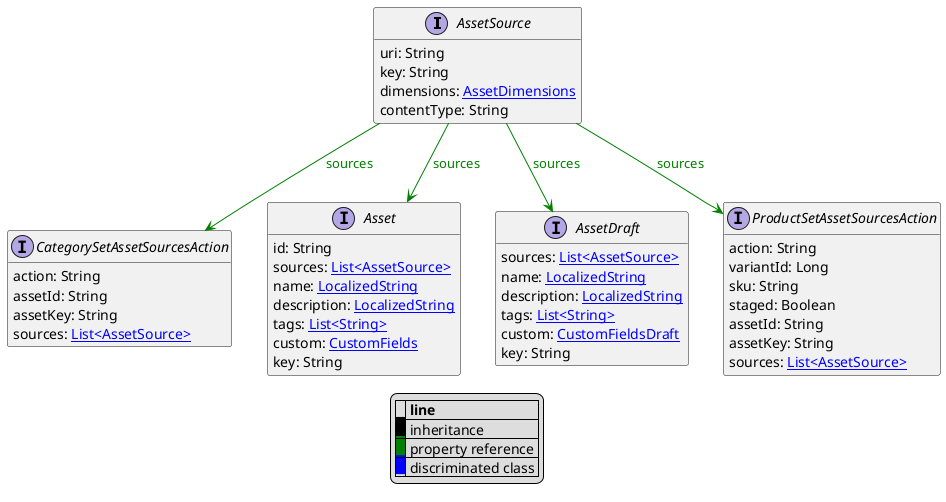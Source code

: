 @startuml

hide empty fields
hide empty methods
legend
|= |= line |
|<back:black>   </back>| inheritance |
|<back:green>   </back>| property reference |
|<back:blue>   </back>| discriminated class |
endlegend
interface AssetSource [[AssetSource.svg]]  {
    uri: String
    key: String
    dimensions: [[AssetDimensions.svg AssetDimensions]]
    contentType: String
}



interface CategorySetAssetSourcesAction [[CategorySetAssetSourcesAction.svg]]  {
    action: String
    assetId: String
    assetKey: String
    sources: [[AssetSource.svg List<AssetSource>]]
}
interface Asset [[Asset.svg]]  {
    id: String
    sources: [[AssetSource.svg List<AssetSource>]]
    name: [[LocalizedString.svg LocalizedString]]
    description: [[LocalizedString.svg LocalizedString]]
    tags: [[String.svg List<String>]]
    custom: [[CustomFields.svg CustomFields]]
    key: String
}
interface AssetDraft [[AssetDraft.svg]]  {
    sources: [[AssetSource.svg List<AssetSource>]]
    name: [[LocalizedString.svg LocalizedString]]
    description: [[LocalizedString.svg LocalizedString]]
    tags: [[String.svg List<String>]]
    custom: [[CustomFieldsDraft.svg CustomFieldsDraft]]
    key: String
}
interface ProductSetAssetSourcesAction [[ProductSetAssetSourcesAction.svg]]  {
    action: String
    variantId: Long
    sku: String
    staged: Boolean
    assetId: String
    assetKey: String
    sources: [[AssetSource.svg List<AssetSource>]]
}

AssetSource --> CategorySetAssetSourcesAction #green;text:green : "sources"
AssetSource --> Asset #green;text:green : "sources"
AssetSource --> AssetDraft #green;text:green : "sources"
AssetSource --> ProductSetAssetSourcesAction #green;text:green : "sources"
@enduml
